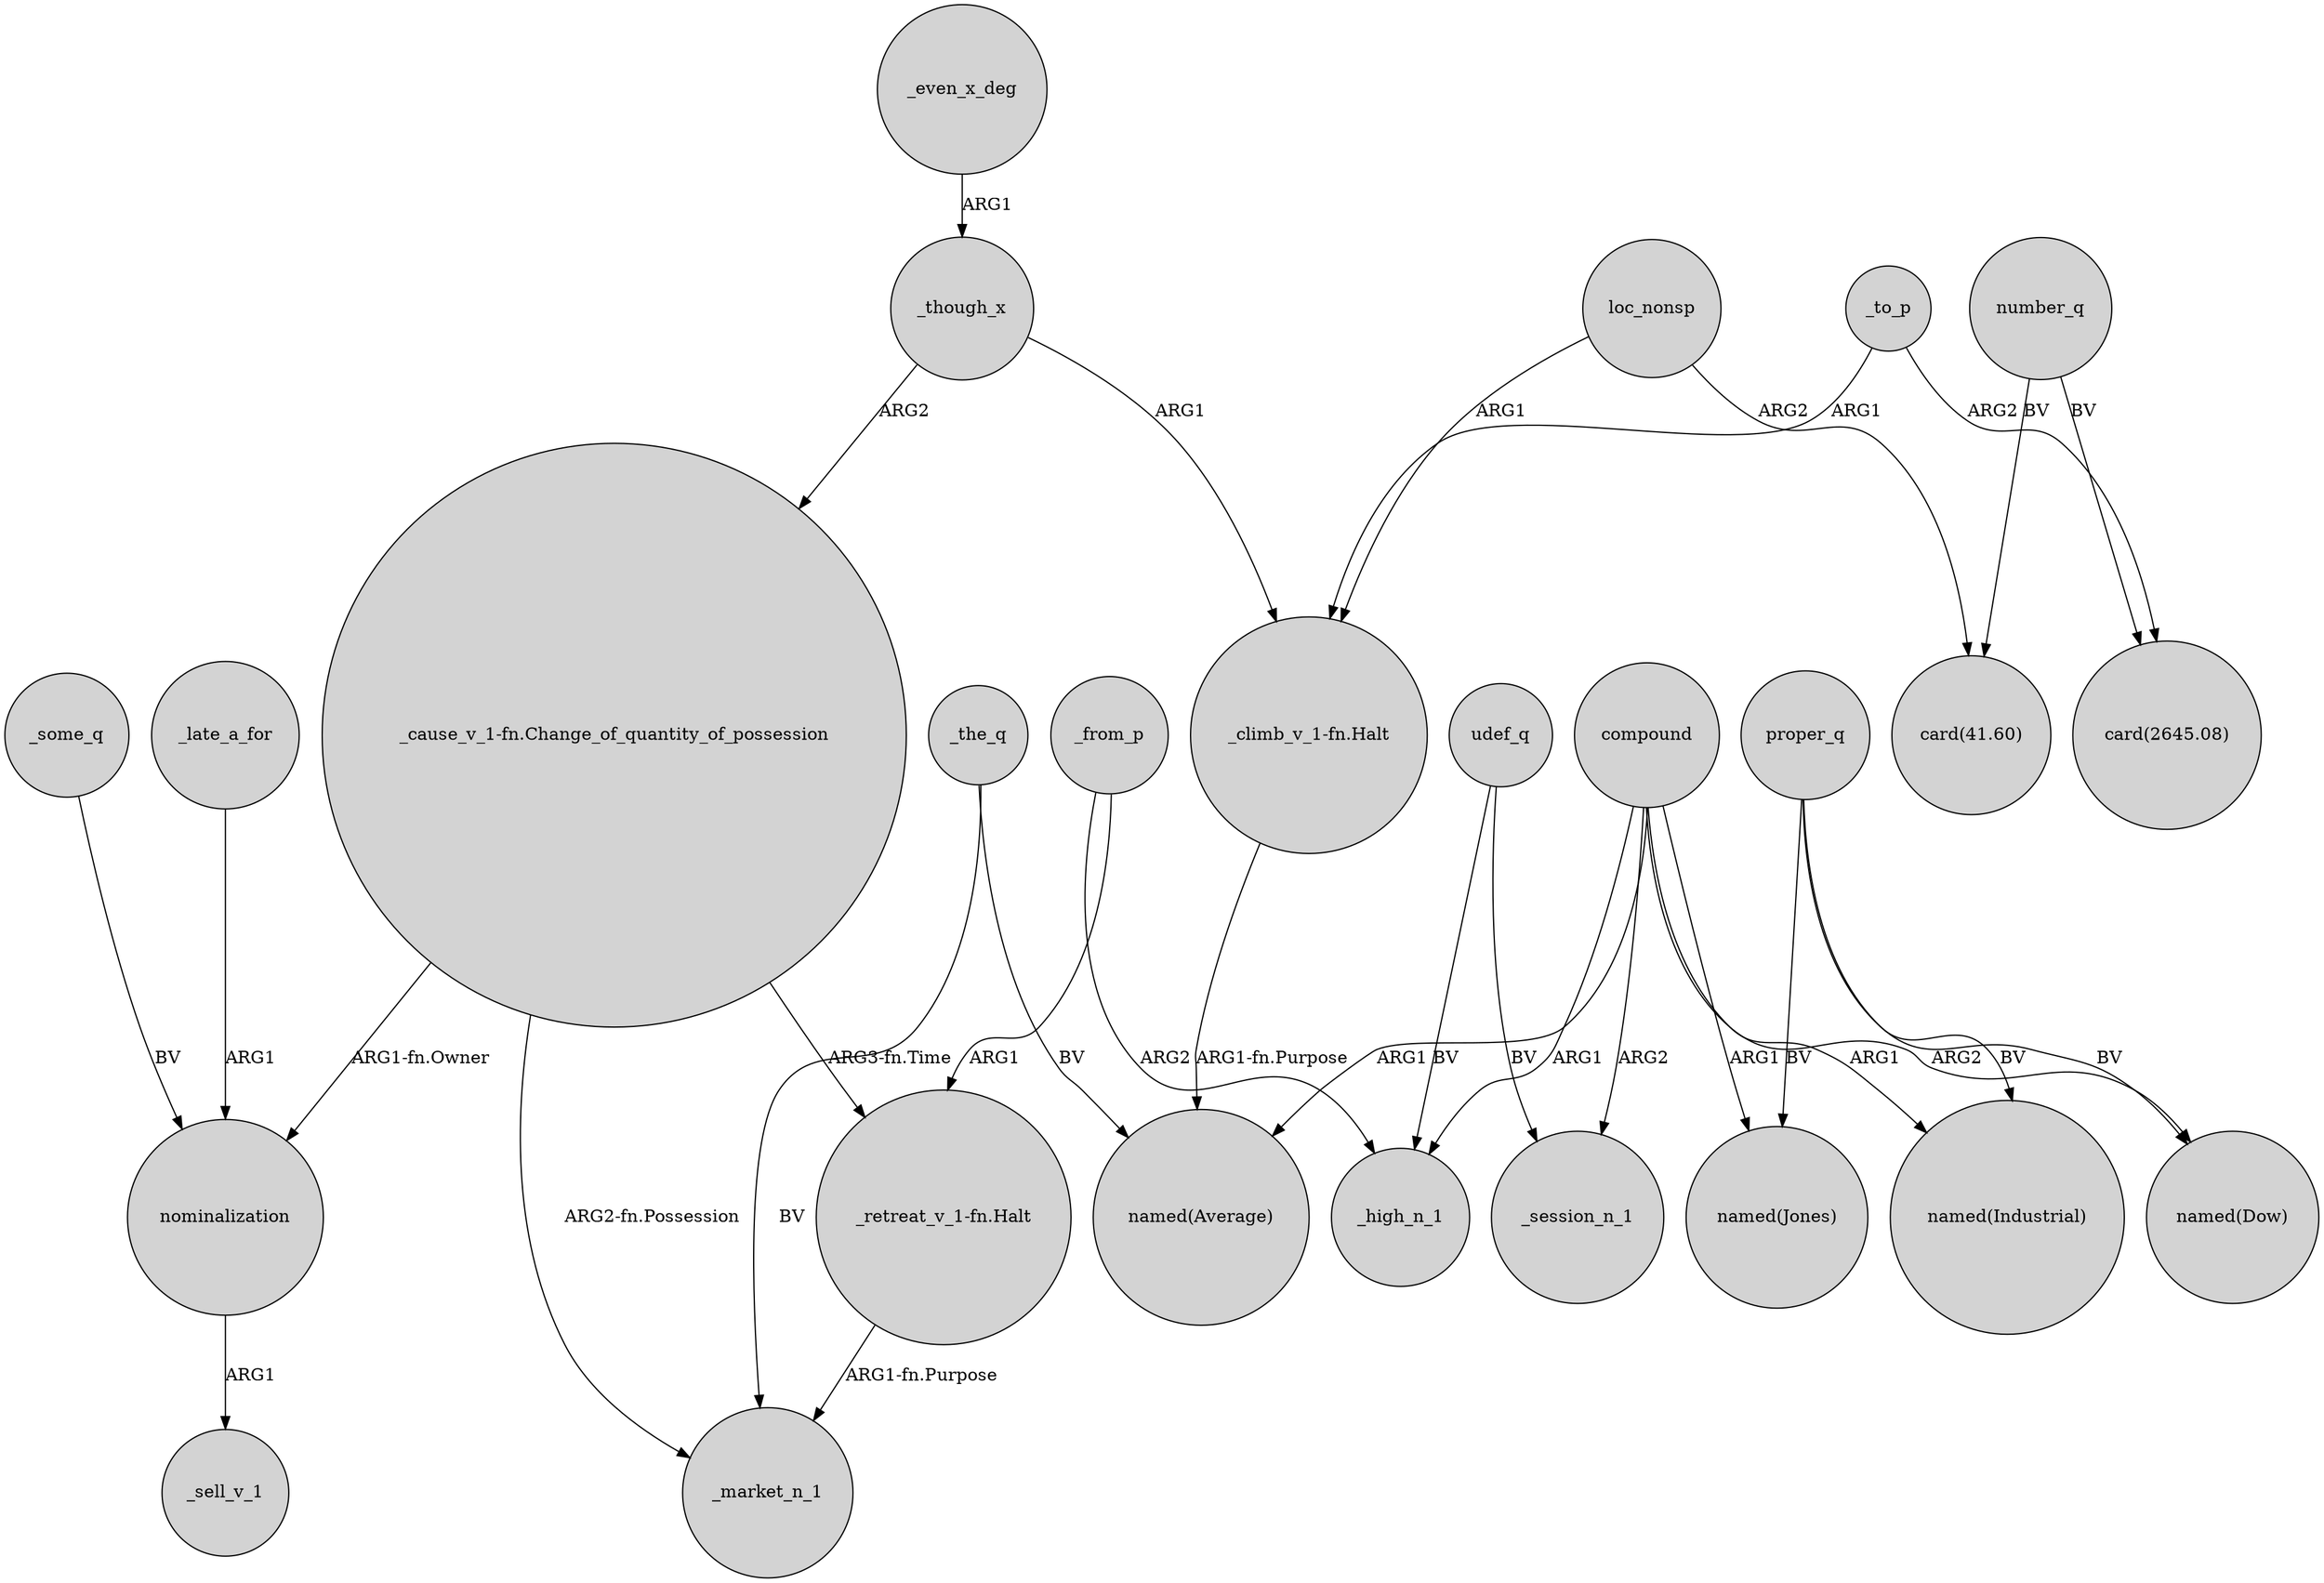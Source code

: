 digraph {
	node [shape=circle style=filled]
	"_retreat_v_1-fn.Halt" -> _market_n_1 [label="ARG1-fn.Purpose"]
	"_cause_v_1-fn.Change_of_quantity_of_possession" -> nominalization [label="ARG1-fn.Owner"]
	loc_nonsp -> "_climb_v_1-fn.Halt" [label=ARG1]
	_to_p -> "_climb_v_1-fn.Halt" [label=ARG1]
	udef_q -> _session_n_1 [label=BV]
	_from_p -> _high_n_1 [label=ARG2]
	compound -> "named(Jones)" [label=ARG1]
	"_cause_v_1-fn.Change_of_quantity_of_possession" -> _market_n_1 [label="ARG2-fn.Possession"]
	_though_x -> "_climb_v_1-fn.Halt" [label=ARG1]
	_from_p -> "_retreat_v_1-fn.Halt" [label=ARG1]
	"_cause_v_1-fn.Change_of_quantity_of_possession" -> "_retreat_v_1-fn.Halt" [label="ARG3-fn.Time"]
	_some_q -> nominalization [label=BV]
	compound -> _high_n_1 [label=ARG1]
	_the_q -> _market_n_1 [label=BV]
	proper_q -> "named(Industrial)" [label=BV]
	udef_q -> _high_n_1 [label=BV]
	_to_p -> "card(2645.08)" [label=ARG2]
	_the_q -> "named(Average)" [label=BV]
	proper_q -> "named(Jones)" [label=BV]
	number_q -> "card(41.60)" [label=BV]
	proper_q -> "named(Dow)" [label=BV]
	loc_nonsp -> "card(41.60)" [label=ARG2]
	compound -> "named(Industrial)" [label=ARG1]
	compound -> "named(Average)" [label=ARG1]
	compound -> "named(Dow)" [label=ARG2]
	nominalization -> _sell_v_1 [label=ARG1]
	_late_a_for -> nominalization [label=ARG1]
	"_climb_v_1-fn.Halt" -> "named(Average)" [label="ARG1-fn.Purpose"]
	_even_x_deg -> _though_x [label=ARG1]
	compound -> _session_n_1 [label=ARG2]
	number_q -> "card(2645.08)" [label=BV]
	_though_x -> "_cause_v_1-fn.Change_of_quantity_of_possession" [label=ARG2]
}
